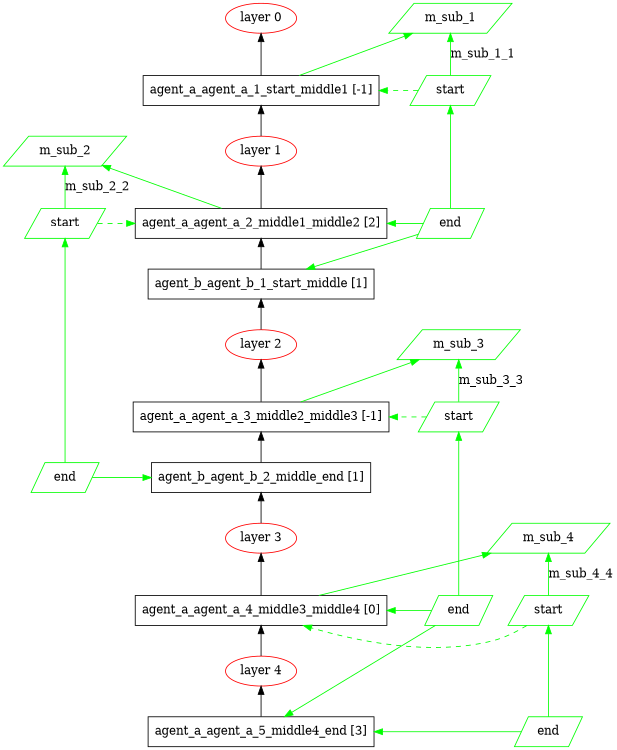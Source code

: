 digraph communication_graph {
	rankdir=BT;
	size="8,5;"
	layer_0 [ color="#ff0000" label="layer 0"];
	agent_a_agent_a_1_start_middle1 [ shape = rect label="agent_a_agent_a_1_start_middle1 [-1]" ];
	agent_a_agent_a_1_start_middle1 -> layer_0;
	layer_1 [ color="#ff0000" label="layer 1"];
	layer_1 ->agent_a_agent_a_1_start_middle1;
	agent_a_agent_a_2_middle1_middle2 [ shape = rect label="agent_a_agent_a_2_middle1_middle2 [2]" ];
	agent_a_agent_a_2_middle1_middle2 -> layer_1;
	agent_b_agent_b_1_start_middle [ shape = rect label="agent_b_agent_b_1_start_middle [1]" ];
	agent_b_agent_b_1_start_middle -> agent_a_agent_a_2_middle1_middle2;
	layer_2 [ color="#ff0000" label="layer 2"];
	layer_2 ->agent_b_agent_b_1_start_middle;
	agent_a_agent_a_3_middle2_middle3 [ shape = rect label="agent_a_agent_a_3_middle2_middle3 [-1]" ];
	agent_a_agent_a_3_middle2_middle3 -> layer_2;
	agent_b_agent_b_2_middle_end [ shape = rect label="agent_b_agent_b_2_middle_end [1]" ];
	agent_b_agent_b_2_middle_end -> agent_a_agent_a_3_middle2_middle3;
	layer_3 [ color="#ff0000" label="layer 3"];
	layer_3 ->agent_b_agent_b_2_middle_end;
	agent_a_agent_a_4_middle3_middle4 [ shape = rect label="agent_a_agent_a_4_middle3_middle4 [0]" ];
	agent_a_agent_a_4_middle3_middle4 -> layer_3;
	layer_4 [ color="#ff0000" label="layer 4"];
	layer_4 ->agent_a_agent_a_4_middle3_middle4;
	agent_a_agent_a_5_middle4_end [ shape = rect label="agent_a_agent_a_5_middle4_end [3]" ];
	agent_a_agent_a_5_middle4_end -> layer_4;
	m_sub_1_message [ label = "m_sub_1" color="#00ff00" shape = parallelogram];
	m_sub_1_message_sync_start_0 [ label = "start" color="#00ff00" shape = parallelogram];
	m_sub_1_message_sync_start_0 -> m_sub_1_message [ color="#00ff00" label="m_sub_1_1"];
	{ rank=same; agent_a_agent_a_1_start_middle1; m_sub_1_message_sync_start_0; }
	m_sub_1_message_sync_end_0 [ label = "end" color="#00ff00" shape = parallelogram];
	m_sub_1_message_sync_end_0 -> m_sub_1_message_sync_start_0 [ color="#00ff00" ];
	m_sub_1_message_sync_end_0 -> agent_a_agent_a_2_middle1_middle2 [ color="#00ff00" constraint=false ];
	m_sub_1_message_sync_end_0 -> agent_b_agent_b_1_start_middle [ color="#00ff00" constraint=false ];
	m_sub_1_message_sync_start_0 -> agent_a_agent_a_1_start_middle1 [ color="#00ff00", constraint=false, style=dashed ];
	{ rank=same; agent_a_agent_a_2_middle1_middle2; m_sub_1_message_sync_end_0; }
	m_sub_2_message [ label = "m_sub_2" color="#00ff00" shape = parallelogram];
	m_sub_2_message_sync_start_0 [ label = "start" color="#00ff00" shape = parallelogram];
	m_sub_2_message_sync_start_0 -> m_sub_2_message [ color="#00ff00" label="m_sub_2_2"];
	{ rank=same; agent_a_agent_a_2_middle1_middle2; m_sub_2_message_sync_start_0; }
	m_sub_2_message_sync_end_0 [ label = "end" color="#00ff00" shape = parallelogram];
	m_sub_2_message_sync_end_0 -> m_sub_2_message_sync_start_0 [ color="#00ff00" ];
	m_sub_2_message_sync_end_0 -> agent_b_agent_b_2_middle_end [ color="#00ff00" constraint=false ];
	m_sub_2_message_sync_start_0 -> agent_a_agent_a_2_middle1_middle2 [ color="#00ff00", constraint=false, style=dashed ];
	{ rank=same; agent_b_agent_b_2_middle_end; m_sub_2_message_sync_end_0; }
	m_sub_3_message [ label = "m_sub_3" color="#00ff00" shape = parallelogram];
	m_sub_3_message_sync_start_0 [ label = "start" color="#00ff00" shape = parallelogram];
	m_sub_3_message_sync_start_0 -> m_sub_3_message [ color="#00ff00" label="m_sub_3_3"];
	{ rank=same; agent_a_agent_a_3_middle2_middle3; m_sub_3_message_sync_start_0; }
	m_sub_3_message_sync_end_0 [ label = "end" color="#00ff00" shape = parallelogram];
	m_sub_3_message_sync_end_0 -> m_sub_3_message_sync_start_0 [ color="#00ff00" ];
	m_sub_3_message_sync_end_0 -> agent_a_agent_a_5_middle4_end [ color="#00ff00" constraint=false ];
	m_sub_3_message_sync_end_0 -> agent_a_agent_a_4_middle3_middle4 [ color="#00ff00" constraint=false ];
	m_sub_3_message_sync_start_0 -> agent_a_agent_a_3_middle2_middle3 [ color="#00ff00", constraint=false, style=dashed ];
	{ rank=same; agent_a_agent_a_4_middle3_middle4; m_sub_3_message_sync_end_0; }
	m_sub_4_message [ label = "m_sub_4" color="#00ff00" shape = parallelogram];
	m_sub_4_message_sync_start_0 [ label = "start" color="#00ff00" shape = parallelogram];
	m_sub_4_message_sync_start_0 -> m_sub_4_message [ color="#00ff00" label="m_sub_4_4"];
	{ rank=same; agent_a_agent_a_4_middle3_middle4; m_sub_4_message_sync_start_0; }
	m_sub_4_message_sync_end_0 [ label = "end" color="#00ff00" shape = parallelogram];
	m_sub_4_message_sync_end_0 -> m_sub_4_message_sync_start_0 [ color="#00ff00" ];
	m_sub_4_message_sync_end_0 -> agent_a_agent_a_5_middle4_end [ color="#00ff00" constraint=false ];
	m_sub_4_message_sync_start_0 -> agent_a_agent_a_4_middle3_middle4 [ color="#00ff00", constraint=false, style=dashed ];
	{ rank=same; agent_a_agent_a_5_middle4_end; m_sub_4_message_sync_end_0; }
	agent_a_agent_a_1_start_middle1 -> m_sub_1_message [ color="#00ff00" constraint=false ];
	agent_a_agent_a_2_middle1_middle2 -> m_sub_2_message [ color="#00ff00" constraint=false ];
	agent_a_agent_a_3_middle2_middle3 -> m_sub_3_message [ color="#00ff00" constraint=false ];
	agent_a_agent_a_4_middle3_middle4 -> m_sub_4_message [ color="#00ff00" constraint=false ];
}